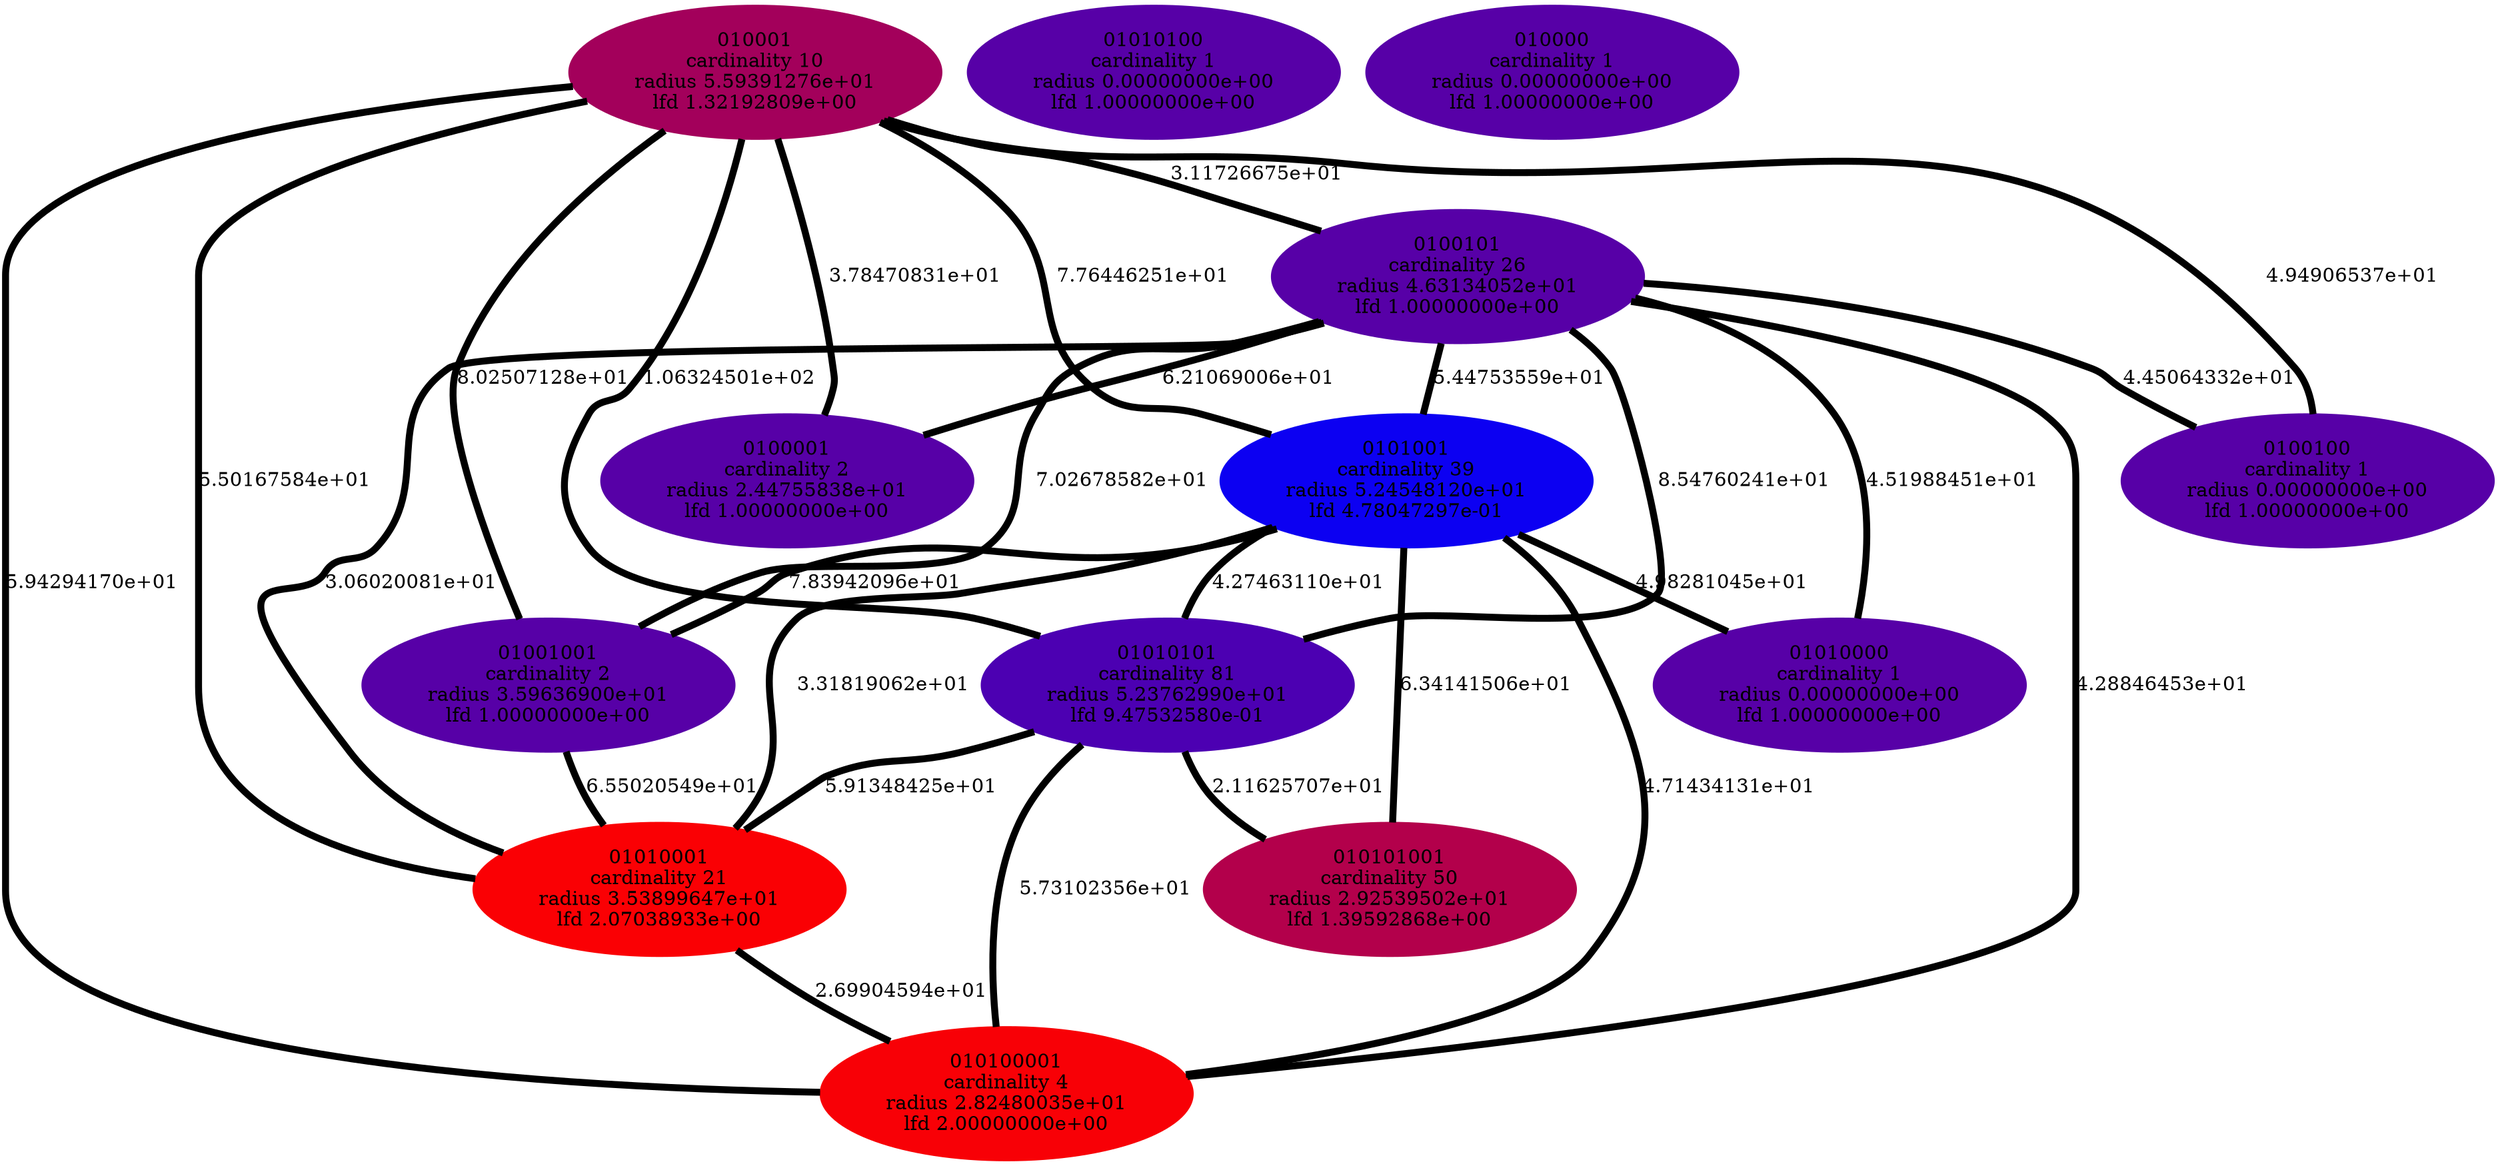 graph cluster_cardinality_optimal_31 {
    edge[style=solid, penwidth="5", labeldistance="10"]
    01010101 [label="01010101\ncardinality 81\nradius 5.23762990e+01\nlfd 9.47532580e-01", color="#4C00B2", style="filled"]
    010001 [label="010001\ncardinality 10\nradius 5.59391276e+01\nlfd 1.32192809e+00", color="#A3005B", style="filled"]
    010101001 [label="010101001\ncardinality 50\nradius 2.92539502e+01\nlfd 1.39592868e+00", color="#B3004B", style="filled"]
    0100100 [label="0100100\ncardinality 1\nradius 0.00000000e+00\nlfd 1.00000000e+00", color="#5700A7", style="filled"]
    01010100 [label="01010100\ncardinality 1\nradius 0.00000000e+00\nlfd 1.00000000e+00", color="#5700A7", style="filled"]
    0100001 [label="0100001\ncardinality 2\nradius 2.44755838e+01\nlfd 1.00000000e+00", color="#5700A7", style="filled"]
    01001001 [label="01001001\ncardinality 2\nradius 3.59636900e+01\nlfd 1.00000000e+00", color="#5700A7", style="filled"]
    01010001 [label="01010001\ncardinality 21\nradius 3.53899647e+01\nlfd 2.07038933e+00", color="#FA0004", style="filled"]
    010100001 [label="010100001\ncardinality 4\nradius 2.82480035e+01\nlfd 2.00000000e+00", color="#F80006", style="filled"]
    01010000 [label="01010000\ncardinality 1\nradius 0.00000000e+00\nlfd 1.00000000e+00", color="#5700A7", style="filled"]
    010000 [label="010000\ncardinality 1\nradius 0.00000000e+00\nlfd 1.00000000e+00", color="#5700A7", style="filled"]
    0101001 [label="0101001\ncardinality 39\nradius 5.24548120e+01\nlfd 4.78047297e-01", color="#0C00F2", style="filled"]
    0100101 [label="0100101\ncardinality 26\nradius 4.63134052e+01\nlfd 1.00000000e+00", color="#5700A7", style="filled"]
    01010101 -- 010101001 [label="2.11625707e+01"]
    010001 -- 0100001 [label="3.78470831e+01"]
    0101001 -- 01010101 [label="4.27463110e+01"]
    010001 -- 01010001 [label="5.50167584e+01"]
    010001 -- 01001001 [label="8.02507128e+01"]
    01001001 -- 01010001 [label="6.55020549e+01"]
    01010001 -- 010100001 [label="2.69904594e+01"]
    01010101 -- 01010001 [label="5.91348425e+01"]
    010001 -- 010100001 [label="5.94294170e+01"]
    0101001 -- 01001001 [label="7.83942096e+01"]
    0101001 -- 01010000 [label="4.98281045e+01"]
    0100101 -- 0100001 [label="6.21069006e+01"]
    0100101 -- 0100100 [label="4.45064332e+01"]
    0100101 -- 01010000 [label="4.51988451e+01"]
    0101001 -- 01010001 [label="3.31819062e+01"]
    0100101 -- 01010001 [label="3.06020081e+01"]
    010001 -- 01010101 [label="1.06324501e+02"]
    0100101 -- 01001001 [label="7.02678582e+01"]
    0101001 -- 010100001 [label="4.71434131e+01"]
    01010101 -- 010100001 [label="5.73102356e+01"]
    0101001 -- 010101001 [label="6.34141506e+01"]
    010001 -- 0101001 [label="7.76446251e+01"]
    010001 -- 0100101 [label="3.11726675e+01"]
    010001 -- 0100100 [label="4.94906537e+01"]
    0100101 -- 01010101 [label="8.54760241e+01"]
    0100101 -- 010100001 [label="4.28846453e+01"]
    0100101 -- 0101001 [label="5.44753559e+01"]
}
